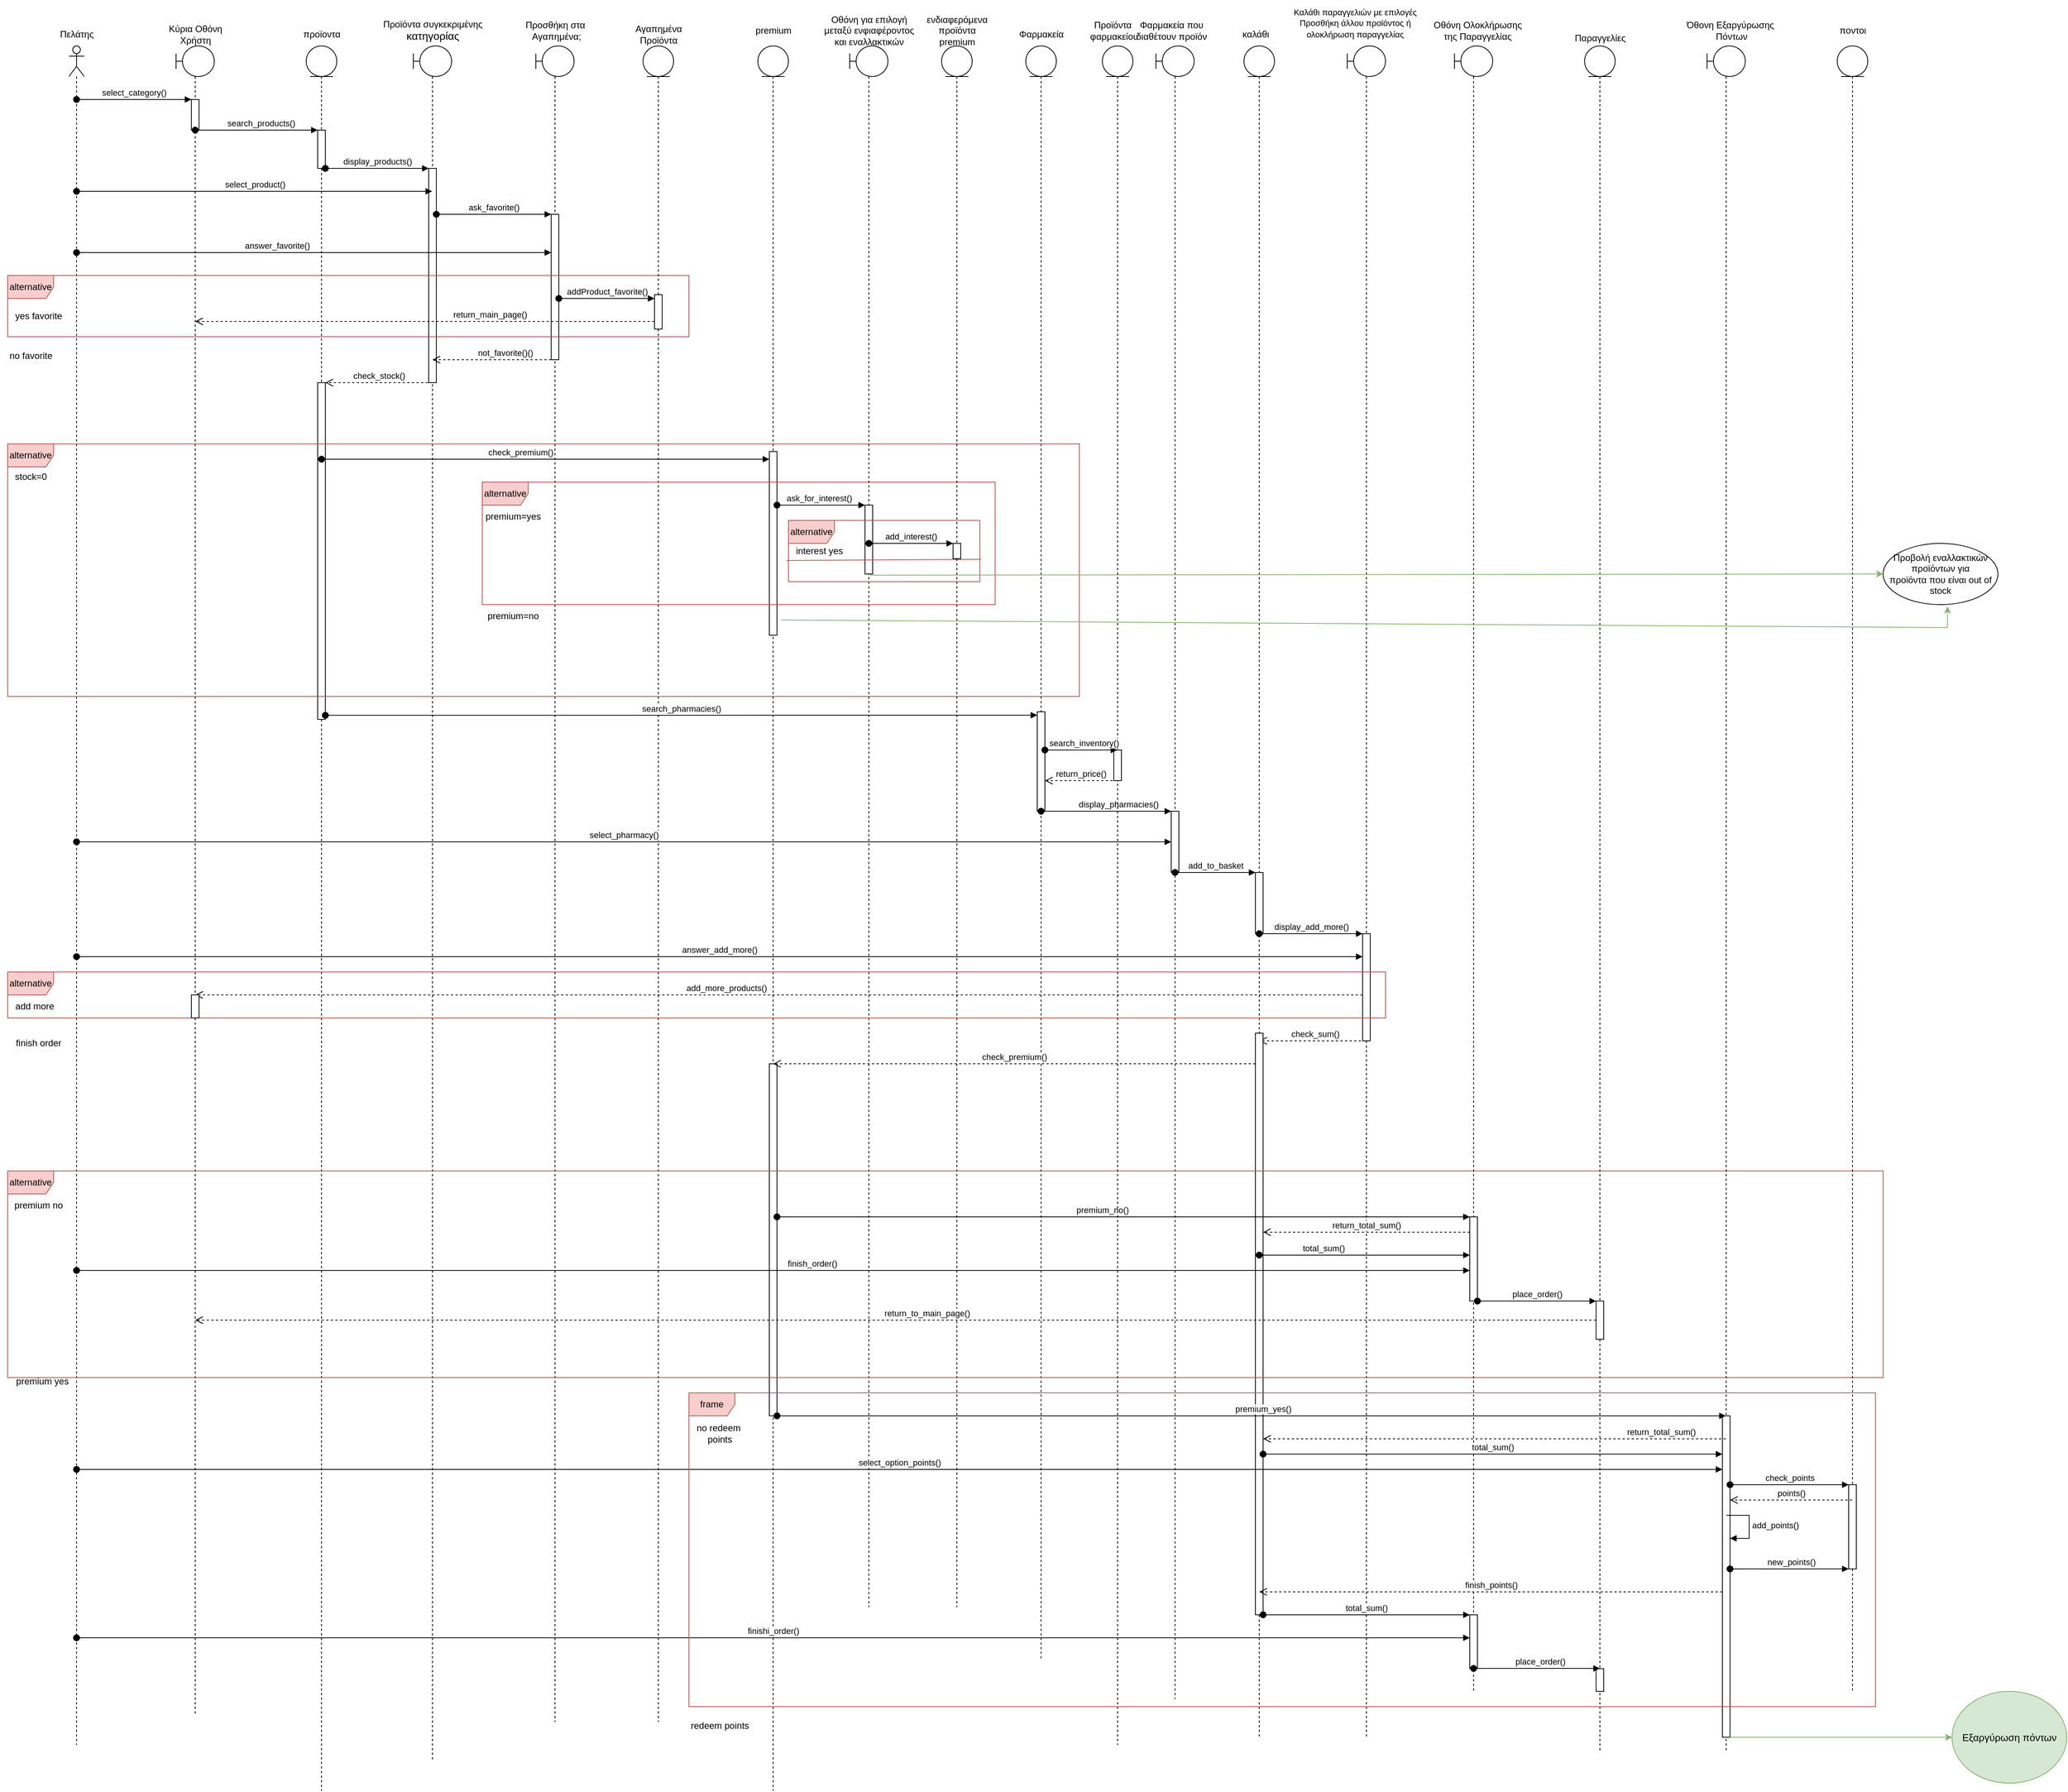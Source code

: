 <mxfile version="21.2.1" type="device">
  <diagram name="Page-1" id="0SUwLg295NydfQJ0HCyk">
    <mxGraphModel dx="2140" dy="621" grid="1" gridSize="10" guides="1" tooltips="1" connect="1" arrows="1" fold="1" page="1" pageScale="1" pageWidth="850" pageHeight="1100" math="0" shadow="0">
      <root>
        <mxCell id="0" />
        <mxCell id="1" parent="0" />
        <mxCell id="wv0iCeW0pls4u1Xk4wzR-1" value="" style="shape=umlLifeline;perimeter=lifelinePerimeter;whiteSpace=wrap;html=1;container=1;dropTarget=0;collapsible=0;recursiveResize=0;outlineConnect=0;portConstraint=eastwest;newEdgeStyle={&quot;edgeStyle&quot;:&quot;elbowEdgeStyle&quot;,&quot;elbow&quot;:&quot;vertical&quot;,&quot;curved&quot;:0,&quot;rounded&quot;:0};participant=umlActor;" parent="1" vertex="1">
          <mxGeometry x="30" y="150" width="20" height="2220" as="geometry" />
        </mxCell>
        <mxCell id="wv0iCeW0pls4u1Xk4wzR-2" value="Πελάτης" style="text;html=1;align=center;verticalAlign=middle;resizable=0;points=[];autosize=1;strokeColor=none;fillColor=none;" parent="1" vertex="1">
          <mxGeometry x="5" y="120" width="70" height="30" as="geometry" />
        </mxCell>
        <mxCell id="wv0iCeW0pls4u1Xk4wzR-3" value="" style="shape=umlLifeline;perimeter=lifelinePerimeter;whiteSpace=wrap;html=1;container=1;dropTarget=0;collapsible=0;recursiveResize=0;outlineConnect=0;portConstraint=eastwest;newEdgeStyle={&quot;edgeStyle&quot;:&quot;elbowEdgeStyle&quot;,&quot;elbow&quot;:&quot;vertical&quot;,&quot;curved&quot;:0,&quot;rounded&quot;:0};participant=umlBoundary;" parent="1" vertex="1">
          <mxGeometry x="170" y="150" width="50" height="2180" as="geometry" />
        </mxCell>
        <mxCell id="wv0iCeW0pls4u1Xk4wzR-5" value="" style="html=1;points=[];perimeter=orthogonalPerimeter;outlineConnect=0;targetShapes=umlLifeline;portConstraint=eastwest;newEdgeStyle={&quot;edgeStyle&quot;:&quot;elbowEdgeStyle&quot;,&quot;elbow&quot;:&quot;vertical&quot;,&quot;curved&quot;:0,&quot;rounded&quot;:0};" parent="wv0iCeW0pls4u1Xk4wzR-3" vertex="1">
          <mxGeometry x="20" y="70" width="10" height="40" as="geometry" />
        </mxCell>
        <mxCell id="wv0iCeW0pls4u1Xk4wzR-4" value="Κύρια Οθόνη &lt;br&gt;Χρήστη" style="text;html=1;align=center;verticalAlign=middle;resizable=0;points=[];autosize=1;strokeColor=none;fillColor=none;" parent="1" vertex="1">
          <mxGeometry x="150" y="115" width="90" height="40" as="geometry" />
        </mxCell>
        <mxCell id="wv0iCeW0pls4u1Xk4wzR-6" value="select_category()" style="html=1;verticalAlign=bottom;startArrow=oval;endArrow=block;startSize=8;edgeStyle=elbowEdgeStyle;elbow=vertical;curved=0;rounded=0;" parent="1" source="wv0iCeW0pls4u1Xk4wzR-1" target="wv0iCeW0pls4u1Xk4wzR-5" edge="1">
          <mxGeometry relative="1" as="geometry">
            <mxPoint x="130" y="220" as="sourcePoint" />
            <Array as="points">
              <mxPoint x="100" y="220" />
            </Array>
          </mxGeometry>
        </mxCell>
        <mxCell id="wv0iCeW0pls4u1Xk4wzR-7" value="" style="shape=umlLifeline;perimeter=lifelinePerimeter;whiteSpace=wrap;html=1;container=1;dropTarget=0;collapsible=0;recursiveResize=0;outlineConnect=0;portConstraint=eastwest;newEdgeStyle={&quot;edgeStyle&quot;:&quot;elbowEdgeStyle&quot;,&quot;elbow&quot;:&quot;vertical&quot;,&quot;curved&quot;:0,&quot;rounded&quot;:0};participant=umlEntity;" parent="1" vertex="1">
          <mxGeometry x="340" y="150" width="40" height="2280" as="geometry" />
        </mxCell>
        <mxCell id="wv0iCeW0pls4u1Xk4wzR-8" value="" style="html=1;points=[];perimeter=orthogonalPerimeter;outlineConnect=0;targetShapes=umlLifeline;portConstraint=eastwest;newEdgeStyle={&quot;edgeStyle&quot;:&quot;elbowEdgeStyle&quot;,&quot;elbow&quot;:&quot;vertical&quot;,&quot;curved&quot;:0,&quot;rounded&quot;:0};" parent="wv0iCeW0pls4u1Xk4wzR-7" vertex="1">
          <mxGeometry x="15" y="110" width="10" height="50" as="geometry" />
        </mxCell>
        <mxCell id="wv0iCeW0pls4u1Xk4wzR-33" value="" style="html=1;points=[];perimeter=orthogonalPerimeter;outlineConnect=0;targetShapes=umlLifeline;portConstraint=eastwest;newEdgeStyle={&quot;edgeStyle&quot;:&quot;elbowEdgeStyle&quot;,&quot;elbow&quot;:&quot;vertical&quot;,&quot;curved&quot;:0,&quot;rounded&quot;:0};" parent="wv0iCeW0pls4u1Xk4wzR-7" vertex="1">
          <mxGeometry x="15" y="440" width="10" height="440" as="geometry" />
        </mxCell>
        <mxCell id="wv0iCeW0pls4u1Xk4wzR-9" value="search_products()" style="html=1;verticalAlign=bottom;startArrow=oval;endArrow=block;startSize=8;edgeStyle=elbowEdgeStyle;elbow=vertical;curved=0;rounded=0;" parent="1" source="wv0iCeW0pls4u1Xk4wzR-3" target="wv0iCeW0pls4u1Xk4wzR-8" edge="1">
          <mxGeometry x="0.065" relative="1" as="geometry">
            <mxPoint x="300" y="260" as="sourcePoint" />
            <Array as="points">
              <mxPoint x="320" y="260" />
            </Array>
            <mxPoint x="1" as="offset" />
          </mxGeometry>
        </mxCell>
        <mxCell id="wv0iCeW0pls4u1Xk4wzR-11" value="προϊοντα" style="text;html=1;align=center;verticalAlign=middle;resizable=0;points=[];autosize=1;strokeColor=none;fillColor=none;" parent="1" vertex="1">
          <mxGeometry x="325" y="120" width="70" height="30" as="geometry" />
        </mxCell>
        <mxCell id="wv0iCeW0pls4u1Xk4wzR-12" value="" style="shape=umlLifeline;perimeter=lifelinePerimeter;whiteSpace=wrap;html=1;container=1;dropTarget=0;collapsible=0;recursiveResize=0;outlineConnect=0;portConstraint=eastwest;newEdgeStyle={&quot;edgeStyle&quot;:&quot;elbowEdgeStyle&quot;,&quot;elbow&quot;:&quot;vertical&quot;,&quot;curved&quot;:0,&quot;rounded&quot;:0};participant=umlBoundary;" parent="1" vertex="1">
          <mxGeometry x="480" y="150" width="50" height="2240" as="geometry" />
        </mxCell>
        <mxCell id="wv0iCeW0pls4u1Xk4wzR-13" value="" style="html=1;points=[];perimeter=orthogonalPerimeter;outlineConnect=0;targetShapes=umlLifeline;portConstraint=eastwest;newEdgeStyle={&quot;edgeStyle&quot;:&quot;elbowEdgeStyle&quot;,&quot;elbow&quot;:&quot;vertical&quot;,&quot;curved&quot;:0,&quot;rounded&quot;:0};" parent="wv0iCeW0pls4u1Xk4wzR-12" vertex="1">
          <mxGeometry x="20" y="160" width="10" height="280" as="geometry" />
        </mxCell>
        <mxCell id="wv0iCeW0pls4u1Xk4wzR-14" value="display_products()" style="html=1;verticalAlign=bottom;startArrow=oval;endArrow=block;startSize=8;edgeStyle=elbowEdgeStyle;elbow=vertical;curved=0;rounded=0;" parent="1" source="wv0iCeW0pls4u1Xk4wzR-8" target="wv0iCeW0pls4u1Xk4wzR-13" edge="1">
          <mxGeometry relative="1" as="geometry">
            <mxPoint x="440" y="310" as="sourcePoint" />
            <Array as="points">
              <mxPoint x="430" y="310" />
            </Array>
          </mxGeometry>
        </mxCell>
        <mxCell id="wv0iCeW0pls4u1Xk4wzR-15" value="Προϊόντα συγκεκριμένης&lt;br style=&quot;border-color: var(--border-color); font-size: 14px;&quot;&gt;&lt;span style=&quot;border-color: var(--border-color); font-size: 14px;&quot;&gt;κατηγορίας&lt;/span&gt;" style="text;html=1;align=center;verticalAlign=middle;resizable=0;points=[];autosize=1;strokeColor=none;fillColor=none;" parent="1" vertex="1">
          <mxGeometry x="430" y="110" width="150" height="40" as="geometry" />
        </mxCell>
        <mxCell id="wv0iCeW0pls4u1Xk4wzR-16" value="select_product()" style="html=1;verticalAlign=bottom;startArrow=oval;startFill=1;endArrow=block;startSize=8;edgeStyle=elbowEdgeStyle;elbow=vertical;curved=0;rounded=0;" parent="1" source="wv0iCeW0pls4u1Xk4wzR-1" target="wv0iCeW0pls4u1Xk4wzR-12" edge="1">
          <mxGeometry width="60" relative="1" as="geometry">
            <mxPoint x="250" y="350" as="sourcePoint" />
            <mxPoint x="310" y="350" as="targetPoint" />
            <Array as="points">
              <mxPoint x="220" y="340" />
            </Array>
          </mxGeometry>
        </mxCell>
        <mxCell id="wv0iCeW0pls4u1Xk4wzR-17" value="" style="shape=umlLifeline;perimeter=lifelinePerimeter;whiteSpace=wrap;html=1;container=1;dropTarget=0;collapsible=0;recursiveResize=0;outlineConnect=0;portConstraint=eastwest;newEdgeStyle={&quot;edgeStyle&quot;:&quot;elbowEdgeStyle&quot;,&quot;elbow&quot;:&quot;vertical&quot;,&quot;curved&quot;:0,&quot;rounded&quot;:0};participant=umlBoundary;" parent="1" vertex="1">
          <mxGeometry x="640" y="150" width="50" height="2190" as="geometry" />
        </mxCell>
        <mxCell id="wv0iCeW0pls4u1Xk4wzR-19" value="" style="html=1;points=[];perimeter=orthogonalPerimeter;outlineConnect=0;targetShapes=umlLifeline;portConstraint=eastwest;newEdgeStyle={&quot;edgeStyle&quot;:&quot;elbowEdgeStyle&quot;,&quot;elbow&quot;:&quot;vertical&quot;,&quot;curved&quot;:0,&quot;rounded&quot;:0};" parent="wv0iCeW0pls4u1Xk4wzR-17" vertex="1">
          <mxGeometry x="20" y="220" width="10" height="190" as="geometry" />
        </mxCell>
        <mxCell id="wv0iCeW0pls4u1Xk4wzR-18" value="Προσθήκη στα&lt;br&gt;&amp;nbsp;Αγαπημένα;" style="text;html=1;align=center;verticalAlign=middle;resizable=0;points=[];autosize=1;strokeColor=none;fillColor=none;" parent="1" vertex="1">
          <mxGeometry x="615" y="110" width="100" height="40" as="geometry" />
        </mxCell>
        <mxCell id="wv0iCeW0pls4u1Xk4wzR-20" value="ask_favorite()" style="html=1;verticalAlign=bottom;startArrow=oval;endArrow=block;startSize=8;edgeStyle=elbowEdgeStyle;elbow=vertical;curved=0;rounded=0;" parent="1" source="wv0iCeW0pls4u1Xk4wzR-13" target="wv0iCeW0pls4u1Xk4wzR-19" edge="1">
          <mxGeometry relative="1" as="geometry">
            <mxPoint x="600" y="360" as="sourcePoint" />
            <Array as="points">
              <mxPoint x="540" y="370" />
              <mxPoint x="630" y="360" />
            </Array>
            <mxPoint as="offset" />
          </mxGeometry>
        </mxCell>
        <mxCell id="wv0iCeW0pls4u1Xk4wzR-21" value="answer_favorite()" style="html=1;verticalAlign=bottom;startArrow=oval;startFill=1;endArrow=block;startSize=8;edgeStyle=elbowEdgeStyle;elbow=vertical;curved=0;rounded=0;" parent="1" source="wv0iCeW0pls4u1Xk4wzR-1" target="wv0iCeW0pls4u1Xk4wzR-19" edge="1">
          <mxGeometry x="-0.16" width="60" relative="1" as="geometry">
            <mxPoint x="380" y="400" as="sourcePoint" />
            <mxPoint x="440" y="400" as="targetPoint" />
            <Array as="points">
              <mxPoint x="450" y="420" />
              <mxPoint x="430" y="400" />
            </Array>
            <mxPoint x="1" as="offset" />
          </mxGeometry>
        </mxCell>
        <mxCell id="wv0iCeW0pls4u1Xk4wzR-22" value="alternative" style="shape=umlFrame;whiteSpace=wrap;html=1;pointerEvents=0;fillColor=#f8cecc;strokeColor=#b85450;" parent="1" vertex="1">
          <mxGeometry x="-50" y="450" width="890" height="80" as="geometry" />
        </mxCell>
        <mxCell id="wv0iCeW0pls4u1Xk4wzR-25" value="yes favorite" style="text;html=1;align=center;verticalAlign=middle;resizable=0;points=[];autosize=1;strokeColor=none;fillColor=none;" parent="1" vertex="1">
          <mxGeometry x="-50" y="488" width="80" height="30" as="geometry" />
        </mxCell>
        <mxCell id="wv0iCeW0pls4u1Xk4wzR-28" value="" style="shape=umlLifeline;perimeter=lifelinePerimeter;whiteSpace=wrap;html=1;container=1;dropTarget=0;collapsible=0;recursiveResize=0;outlineConnect=0;portConstraint=eastwest;newEdgeStyle={&quot;edgeStyle&quot;:&quot;elbowEdgeStyle&quot;,&quot;elbow&quot;:&quot;vertical&quot;,&quot;curved&quot;:0,&quot;rounded&quot;:0};participant=umlEntity;" parent="1" vertex="1">
          <mxGeometry x="780" y="150" width="40" height="2190" as="geometry" />
        </mxCell>
        <mxCell id="wv0iCeW0pls4u1Xk4wzR-29" value="" style="html=1;points=[];perimeter=orthogonalPerimeter;outlineConnect=0;targetShapes=umlLifeline;portConstraint=eastwest;newEdgeStyle={&quot;edgeStyle&quot;:&quot;elbowEdgeStyle&quot;,&quot;elbow&quot;:&quot;vertical&quot;,&quot;curved&quot;:0,&quot;rounded&quot;:0};" parent="wv0iCeW0pls4u1Xk4wzR-28" vertex="1">
          <mxGeometry x="15" y="325" width="10" height="45" as="geometry" />
        </mxCell>
        <mxCell id="wv0iCeW0pls4u1Xk4wzR-30" value="addProduct_favorite()" style="html=1;verticalAlign=bottom;startArrow=oval;endArrow=block;startSize=8;edgeStyle=elbowEdgeStyle;elbow=vertical;curved=0;rounded=0;" parent="1" source="wv0iCeW0pls4u1Xk4wzR-19" target="wv0iCeW0pls4u1Xk4wzR-29" edge="1">
          <mxGeometry relative="1" as="geometry">
            <mxPoint x="723" y="470" as="sourcePoint" />
            <Array as="points">
              <mxPoint x="760" y="480" />
              <mxPoint x="710" y="460" />
            </Array>
          </mxGeometry>
        </mxCell>
        <mxCell id="wv0iCeW0pls4u1Xk4wzR-31" value="Αγαπημένα &lt;br&gt;Προϊόντα" style="text;html=1;align=center;verticalAlign=middle;resizable=0;points=[];autosize=1;strokeColor=none;fillColor=none;" parent="1" vertex="1">
          <mxGeometry x="760" y="115" width="80" height="40" as="geometry" />
        </mxCell>
        <mxCell id="wv0iCeW0pls4u1Xk4wzR-32" value="not_favorite()()" style="html=1;verticalAlign=bottom;endArrow=open;dashed=1;endSize=8;edgeStyle=elbowEdgeStyle;elbow=vertical;curved=0;rounded=0;" parent="1" source="wv0iCeW0pls4u1Xk4wzR-19" target="wv0iCeW0pls4u1Xk4wzR-12" edge="1">
          <mxGeometry x="-0.228" relative="1" as="geometry">
            <mxPoint x="610" y="560" as="sourcePoint" />
            <mxPoint x="510" y="560" as="targetPoint" />
            <Array as="points">
              <mxPoint x="630" y="560" />
              <mxPoint x="540" y="560" />
            </Array>
            <mxPoint as="offset" />
          </mxGeometry>
        </mxCell>
        <mxCell id="wv0iCeW0pls4u1Xk4wzR-34" value="check_stock()" style="html=1;verticalAlign=bottom;endArrow=open;dashed=1;endSize=8;edgeStyle=elbowEdgeStyle;elbow=vertical;curved=0;rounded=0;" parent="1" target="wv0iCeW0pls4u1Xk4wzR-33" edge="1">
          <mxGeometry x="0.007" relative="1" as="geometry">
            <mxPoint x="505" y="590" as="sourcePoint" />
            <mxPoint x="400" y="580" as="targetPoint" />
            <Array as="points">
              <mxPoint x="460" y="590" />
              <mxPoint x="410" y="570" />
            </Array>
            <mxPoint as="offset" />
          </mxGeometry>
        </mxCell>
        <mxCell id="wv0iCeW0pls4u1Xk4wzR-35" value="alternative" style="shape=umlFrame;whiteSpace=wrap;html=1;pointerEvents=0;fillColor=#f8cecc;strokeColor=#b85450;" parent="1" vertex="1">
          <mxGeometry x="-50" y="670" width="1400" height="330" as="geometry" />
        </mxCell>
        <mxCell id="wv0iCeW0pls4u1Xk4wzR-37" value="stock=0" style="text;html=1;align=center;verticalAlign=middle;resizable=0;points=[];autosize=1;strokeColor=none;fillColor=none;" parent="1" vertex="1">
          <mxGeometry x="-55" y="698" width="70" height="30" as="geometry" />
        </mxCell>
        <mxCell id="wv0iCeW0pls4u1Xk4wzR-38" value="" style="shape=umlLifeline;perimeter=lifelinePerimeter;whiteSpace=wrap;html=1;container=1;dropTarget=0;collapsible=0;recursiveResize=0;outlineConnect=0;portConstraint=eastwest;newEdgeStyle={&quot;edgeStyle&quot;:&quot;elbowEdgeStyle&quot;,&quot;elbow&quot;:&quot;vertical&quot;,&quot;curved&quot;:0,&quot;rounded&quot;:0};participant=umlEntity;" parent="1" vertex="1">
          <mxGeometry x="930" y="150" width="40" height="2280" as="geometry" />
        </mxCell>
        <mxCell id="wv0iCeW0pls4u1Xk4wzR-41" value="" style="html=1;points=[];perimeter=orthogonalPerimeter;outlineConnect=0;targetShapes=umlLifeline;portConstraint=eastwest;newEdgeStyle={&quot;edgeStyle&quot;:&quot;elbowEdgeStyle&quot;,&quot;elbow&quot;:&quot;vertical&quot;,&quot;curved&quot;:0,&quot;rounded&quot;:0};" parent="wv0iCeW0pls4u1Xk4wzR-38" vertex="1">
          <mxGeometry x="15" y="530" width="10" height="240" as="geometry" />
        </mxCell>
        <mxCell id="wv0iCeW0pls4u1Xk4wzR-94" value="" style="html=1;points=[];perimeter=orthogonalPerimeter;outlineConnect=0;targetShapes=umlLifeline;portConstraint=eastwest;newEdgeStyle={&quot;edgeStyle&quot;:&quot;elbowEdgeStyle&quot;,&quot;elbow&quot;:&quot;vertical&quot;,&quot;curved&quot;:0,&quot;rounded&quot;:0};" parent="wv0iCeW0pls4u1Xk4wzR-38" vertex="1">
          <mxGeometry x="15" y="1330" width="10" height="460" as="geometry" />
        </mxCell>
        <mxCell id="wv0iCeW0pls4u1Xk4wzR-39" value="premium" style="text;html=1;align=center;verticalAlign=middle;resizable=0;points=[];autosize=1;strokeColor=none;fillColor=none;" parent="1" vertex="1">
          <mxGeometry x="915" y="115" width="70" height="30" as="geometry" />
        </mxCell>
        <mxCell id="wv0iCeW0pls4u1Xk4wzR-42" value="check_premium()" style="html=1;verticalAlign=bottom;startArrow=oval;endArrow=block;startSize=8;edgeStyle=elbowEdgeStyle;elbow=vertical;curved=0;rounded=0;" parent="1" target="wv0iCeW0pls4u1Xk4wzR-41" edge="1">
          <mxGeometry x="-0.111" relative="1" as="geometry">
            <mxPoint x="360" y="690" as="sourcePoint" />
            <mxPoint as="offset" />
          </mxGeometry>
        </mxCell>
        <mxCell id="wv0iCeW0pls4u1Xk4wzR-43" value="alternative" style="shape=umlFrame;whiteSpace=wrap;html=1;pointerEvents=0;fillColor=#f8cecc;strokeColor=#b85450;" parent="1" vertex="1">
          <mxGeometry x="570" y="720" width="670" height="160" as="geometry" />
        </mxCell>
        <mxCell id="wv0iCeW0pls4u1Xk4wzR-45" value="premium=yes" style="text;html=1;align=center;verticalAlign=middle;resizable=0;points=[];autosize=1;strokeColor=none;fillColor=none;" parent="1" vertex="1">
          <mxGeometry x="560" y="750" width="100" height="30" as="geometry" />
        </mxCell>
        <mxCell id="wv0iCeW0pls4u1Xk4wzR-46" value="premium=no" style="text;html=1;align=center;verticalAlign=middle;resizable=0;points=[];autosize=1;strokeColor=none;fillColor=none;" parent="1" vertex="1">
          <mxGeometry x="565" y="880" width="90" height="30" as="geometry" />
        </mxCell>
        <mxCell id="wv0iCeW0pls4u1Xk4wzR-47" value="" style="shape=umlLifeline;perimeter=lifelinePerimeter;whiteSpace=wrap;html=1;container=1;dropTarget=0;collapsible=0;recursiveResize=0;outlineConnect=0;portConstraint=eastwest;newEdgeStyle={&quot;edgeStyle&quot;:&quot;elbowEdgeStyle&quot;,&quot;elbow&quot;:&quot;vertical&quot;,&quot;curved&quot;:0,&quot;rounded&quot;:0};participant=umlBoundary;" parent="1" vertex="1">
          <mxGeometry x="1050" y="150" width="50" height="2040" as="geometry" />
        </mxCell>
        <mxCell id="wv0iCeW0pls4u1Xk4wzR-48" value="" style="html=1;points=[];perimeter=orthogonalPerimeter;outlineConnect=0;targetShapes=umlLifeline;portConstraint=eastwest;newEdgeStyle={&quot;edgeStyle&quot;:&quot;elbowEdgeStyle&quot;,&quot;elbow&quot;:&quot;vertical&quot;,&quot;curved&quot;:0,&quot;rounded&quot;:0};" parent="wv0iCeW0pls4u1Xk4wzR-47" vertex="1">
          <mxGeometry x="20" y="600" width="10" height="90" as="geometry" />
        </mxCell>
        <mxCell id="wv0iCeW0pls4u1Xk4wzR-49" value="ask_for_interest()" style="html=1;verticalAlign=bottom;startArrow=oval;endArrow=block;startSize=8;edgeStyle=elbowEdgeStyle;elbow=vertical;curved=0;rounded=0;" parent="1" source="wv0iCeW0pls4u1Xk4wzR-41" target="wv0iCeW0pls4u1Xk4wzR-48" edge="1">
          <mxGeometry x="-0.043" relative="1" as="geometry">
            <mxPoint x="1010" y="750" as="sourcePoint" />
            <mxPoint as="offset" />
            <Array as="points">
              <mxPoint x="970" y="750" />
            </Array>
          </mxGeometry>
        </mxCell>
        <mxCell id="wv0iCeW0pls4u1Xk4wzR-50" value="Οθόνη για επιλογή &lt;br&gt;μεταξύ ενφιαφέροντος &lt;br&gt;και εναλλακτικών" style="text;html=1;align=center;verticalAlign=middle;resizable=0;points=[];autosize=1;strokeColor=none;fillColor=none;" parent="1" vertex="1">
          <mxGeometry x="1005" y="100" width="140" height="60" as="geometry" />
        </mxCell>
        <mxCell id="wv0iCeW0pls4u1Xk4wzR-51" value="alternative" style="shape=umlFrame;whiteSpace=wrap;html=1;pointerEvents=0;fillColor=#f8cecc;strokeColor=#b85450;" parent="1" vertex="1">
          <mxGeometry x="970" y="770" width="250" height="80" as="geometry" />
        </mxCell>
        <mxCell id="wv0iCeW0pls4u1Xk4wzR-52" value="interest yes" style="text;html=1;align=center;verticalAlign=middle;resizable=0;points=[];autosize=1;strokeColor=none;fillColor=none;" parent="1" vertex="1">
          <mxGeometry x="970" y="795" width="80" height="30" as="geometry" />
        </mxCell>
        <mxCell id="wv0iCeW0pls4u1Xk4wzR-53" value="ενδιαφερόμενα&lt;br&gt;&amp;nbsp;προϊόντα&amp;nbsp;&lt;br&gt;premium" style="text;html=1;align=center;verticalAlign=middle;resizable=0;points=[];autosize=1;strokeColor=none;fillColor=none;" parent="1" vertex="1">
          <mxGeometry x="1140" y="100" width="100" height="60" as="geometry" />
        </mxCell>
        <mxCell id="wv0iCeW0pls4u1Xk4wzR-54" value="" style="endArrow=none;html=1;rounded=0;entryX=1.007;entryY=0.635;entryDx=0;entryDy=0;entryPerimeter=0;exitX=-0.01;exitY=0.655;exitDx=0;exitDy=0;exitPerimeter=0;fillColor=#f8cecc;strokeColor=#b85450;" parent="1" source="wv0iCeW0pls4u1Xk4wzR-51" target="wv0iCeW0pls4u1Xk4wzR-51" edge="1">
          <mxGeometry width="50" height="50" relative="1" as="geometry">
            <mxPoint x="1095" y="830" as="sourcePoint" />
            <mxPoint x="1145" y="780" as="targetPoint" />
          </mxGeometry>
        </mxCell>
        <mxCell id="wv0iCeW0pls4u1Xk4wzR-55" value="" style="shape=umlLifeline;perimeter=lifelinePerimeter;whiteSpace=wrap;html=1;container=1;dropTarget=0;collapsible=0;recursiveResize=0;outlineConnect=0;portConstraint=eastwest;newEdgeStyle={&quot;edgeStyle&quot;:&quot;elbowEdgeStyle&quot;,&quot;elbow&quot;:&quot;vertical&quot;,&quot;curved&quot;:0,&quot;rounded&quot;:0};participant=umlEntity;" parent="1" vertex="1">
          <mxGeometry x="1170" y="150" width="40" height="2040" as="geometry" />
        </mxCell>
        <mxCell id="wv0iCeW0pls4u1Xk4wzR-56" value="" style="html=1;points=[];perimeter=orthogonalPerimeter;outlineConnect=0;targetShapes=umlLifeline;portConstraint=eastwest;newEdgeStyle={&quot;edgeStyle&quot;:&quot;elbowEdgeStyle&quot;,&quot;elbow&quot;:&quot;vertical&quot;,&quot;curved&quot;:0,&quot;rounded&quot;:0};" parent="wv0iCeW0pls4u1Xk4wzR-55" vertex="1">
          <mxGeometry x="15" y="650" width="10" height="20" as="geometry" />
        </mxCell>
        <mxCell id="wv0iCeW0pls4u1Xk4wzR-57" value="add_interest()" style="html=1;verticalAlign=bottom;startArrow=oval;endArrow=block;startSize=8;edgeStyle=elbowEdgeStyle;elbow=vertical;curved=0;rounded=0;" parent="1" source="wv0iCeW0pls4u1Xk4wzR-47" target="wv0iCeW0pls4u1Xk4wzR-56" edge="1">
          <mxGeometry relative="1" as="geometry">
            <mxPoint x="1130" y="780" as="sourcePoint" />
            <Array as="points">
              <mxPoint x="1120" y="800" />
            </Array>
          </mxGeometry>
        </mxCell>
        <mxCell id="wv0iCeW0pls4u1Xk4wzR-59" value="no favorite" style="text;html=1;align=center;verticalAlign=middle;resizable=0;points=[];autosize=1;strokeColor=none;fillColor=none;" parent="1" vertex="1">
          <mxGeometry x="-60" y="540" width="80" height="30" as="geometry" />
        </mxCell>
        <mxCell id="wv0iCeW0pls4u1Xk4wzR-61" value="" style="shape=umlLifeline;perimeter=lifelinePerimeter;whiteSpace=wrap;html=1;container=1;dropTarget=0;collapsible=0;recursiveResize=0;outlineConnect=0;portConstraint=eastwest;newEdgeStyle={&quot;edgeStyle&quot;:&quot;elbowEdgeStyle&quot;,&quot;elbow&quot;:&quot;vertical&quot;,&quot;curved&quot;:0,&quot;rounded&quot;:0};participant=umlEntity;" parent="1" vertex="1">
          <mxGeometry x="1280" y="150" width="40" height="2110" as="geometry" />
        </mxCell>
        <mxCell id="wv0iCeW0pls4u1Xk4wzR-63" value="" style="html=1;points=[];perimeter=orthogonalPerimeter;outlineConnect=0;targetShapes=umlLifeline;portConstraint=eastwest;newEdgeStyle={&quot;edgeStyle&quot;:&quot;elbowEdgeStyle&quot;,&quot;elbow&quot;:&quot;vertical&quot;,&quot;curved&quot;:0,&quot;rounded&quot;:0};" parent="wv0iCeW0pls4u1Xk4wzR-61" vertex="1">
          <mxGeometry x="15" y="870" width="10" height="130" as="geometry" />
        </mxCell>
        <mxCell id="wv0iCeW0pls4u1Xk4wzR-62" value="Φαρμακεία" style="text;html=1;align=center;verticalAlign=middle;resizable=0;points=[];autosize=1;strokeColor=none;fillColor=none;" parent="1" vertex="1">
          <mxGeometry x="1260" y="120" width="80" height="30" as="geometry" />
        </mxCell>
        <mxCell id="wv0iCeW0pls4u1Xk4wzR-64" value="search_pharmacies()" style="html=1;verticalAlign=bottom;startArrow=oval;endArrow=block;startSize=8;edgeStyle=elbowEdgeStyle;elbow=vertical;curved=0;rounded=0;" parent="1" target="wv0iCeW0pls4u1Xk4wzR-63" edge="1">
          <mxGeometry relative="1" as="geometry">
            <mxPoint x="365" y="1024.647" as="sourcePoint" />
          </mxGeometry>
        </mxCell>
        <mxCell id="wv0iCeW0pls4u1Xk4wzR-65" value="" style="shape=umlLifeline;perimeter=lifelinePerimeter;whiteSpace=wrap;html=1;container=1;dropTarget=0;collapsible=0;recursiveResize=0;outlineConnect=0;portConstraint=eastwest;newEdgeStyle={&quot;edgeStyle&quot;:&quot;elbowEdgeStyle&quot;,&quot;elbow&quot;:&quot;vertical&quot;,&quot;curved&quot;:0,&quot;rounded&quot;:0};participant=umlBoundary;" parent="1" vertex="1">
          <mxGeometry x="1450" y="150" width="50" height="2160" as="geometry" />
        </mxCell>
        <mxCell id="wv0iCeW0pls4u1Xk4wzR-67" value="" style="html=1;points=[];perimeter=orthogonalPerimeter;outlineConnect=0;targetShapes=umlLifeline;portConstraint=eastwest;newEdgeStyle={&quot;edgeStyle&quot;:&quot;elbowEdgeStyle&quot;,&quot;elbow&quot;:&quot;vertical&quot;,&quot;curved&quot;:0,&quot;rounded&quot;:0};" parent="wv0iCeW0pls4u1Xk4wzR-65" vertex="1">
          <mxGeometry x="20" y="1000" width="10" height="80" as="geometry" />
        </mxCell>
        <mxCell id="wv0iCeW0pls4u1Xk4wzR-66" value="Φαρμακεία που &lt;br&gt;διαθέτουν&amp;nbsp;προϊόν" style="text;html=1;align=center;verticalAlign=middle;resizable=0;points=[];autosize=1;strokeColor=none;fillColor=none;" parent="1" vertex="1">
          <mxGeometry x="1410" y="110" width="120" height="40" as="geometry" />
        </mxCell>
        <mxCell id="wv0iCeW0pls4u1Xk4wzR-68" value="display_pharmacies()" style="html=1;verticalAlign=bottom;startArrow=oval;endArrow=block;startSize=8;edgeStyle=elbowEdgeStyle;elbow=vertical;curved=0;rounded=0;" parent="1" source="wv0iCeW0pls4u1Xk4wzR-61" target="wv0iCeW0pls4u1Xk4wzR-67" edge="1">
          <mxGeometry x="0.17" relative="1" as="geometry">
            <mxPoint x="1360" y="1150" as="sourcePoint" />
            <Array as="points">
              <mxPoint x="1350" y="1150" />
            </Array>
            <mxPoint x="1" as="offset" />
          </mxGeometry>
        </mxCell>
        <mxCell id="wv0iCeW0pls4u1Xk4wzR-69" value="select_pharmacy()" style="html=1;verticalAlign=bottom;startArrow=oval;startFill=1;endArrow=block;startSize=8;edgeStyle=elbowEdgeStyle;elbow=vertical;curved=0;rounded=0;" parent="1" source="wv0iCeW0pls4u1Xk4wzR-1" target="wv0iCeW0pls4u1Xk4wzR-67" edge="1">
          <mxGeometry width="60" relative="1" as="geometry">
            <mxPoint x="100" y="1190" as="sourcePoint" />
            <mxPoint x="160" y="1190" as="targetPoint" />
          </mxGeometry>
        </mxCell>
        <mxCell id="wv0iCeW0pls4u1Xk4wzR-72" value="" style="shape=umlLifeline;perimeter=lifelinePerimeter;whiteSpace=wrap;html=1;container=1;dropTarget=0;collapsible=0;recursiveResize=0;outlineConnect=0;portConstraint=eastwest;newEdgeStyle={&quot;edgeStyle&quot;:&quot;elbowEdgeStyle&quot;,&quot;elbow&quot;:&quot;vertical&quot;,&quot;curved&quot;:0,&quot;rounded&quot;:0};participant=umlEntity;" parent="1" vertex="1">
          <mxGeometry x="1565" y="150" width="40" height="2210" as="geometry" />
        </mxCell>
        <mxCell id="wv0iCeW0pls4u1Xk4wzR-73" value="" style="html=1;points=[];perimeter=orthogonalPerimeter;outlineConnect=0;targetShapes=umlLifeline;portConstraint=eastwest;newEdgeStyle={&quot;edgeStyle&quot;:&quot;elbowEdgeStyle&quot;,&quot;elbow&quot;:&quot;vertical&quot;,&quot;curved&quot;:0,&quot;rounded&quot;:0};" parent="wv0iCeW0pls4u1Xk4wzR-72" vertex="1">
          <mxGeometry x="15" y="1080" width="10" height="80" as="geometry" />
        </mxCell>
        <mxCell id="wv0iCeW0pls4u1Xk4wzR-74" value="add_to_basket" style="html=1;verticalAlign=bottom;startArrow=oval;endArrow=block;startSize=8;edgeStyle=elbowEdgeStyle;elbow=vertical;curved=0;rounded=0;" parent="1" source="wv0iCeW0pls4u1Xk4wzR-65" target="wv0iCeW0pls4u1Xk4wzR-73" edge="1">
          <mxGeometry relative="1" as="geometry">
            <mxPoint x="1470" y="1170" as="sourcePoint" />
            <Array as="points">
              <mxPoint x="1480" y="1230" />
            </Array>
          </mxGeometry>
        </mxCell>
        <mxCell id="wv0iCeW0pls4u1Xk4wzR-75" value="καλάθι" style="text;html=1;align=center;verticalAlign=middle;resizable=0;points=[];autosize=1;strokeColor=none;fillColor=none;" parent="1" vertex="1">
          <mxGeometry x="1550" y="120" width="60" height="30" as="geometry" />
        </mxCell>
        <mxCell id="wv0iCeW0pls4u1Xk4wzR-76" value="" style="shape=umlLifeline;perimeter=lifelinePerimeter;whiteSpace=wrap;html=1;container=1;dropTarget=0;collapsible=0;recursiveResize=0;outlineConnect=0;portConstraint=eastwest;newEdgeStyle={&quot;edgeStyle&quot;:&quot;elbowEdgeStyle&quot;,&quot;elbow&quot;:&quot;vertical&quot;,&quot;curved&quot;:0,&quot;rounded&quot;:0};participant=umlBoundary;" parent="1" vertex="1">
          <mxGeometry x="1700" y="150" width="50" height="2210" as="geometry" />
        </mxCell>
        <mxCell id="wv0iCeW0pls4u1Xk4wzR-77" value="" style="html=1;points=[];perimeter=orthogonalPerimeter;outlineConnect=0;targetShapes=umlLifeline;portConstraint=eastwest;newEdgeStyle={&quot;edgeStyle&quot;:&quot;elbowEdgeStyle&quot;,&quot;elbow&quot;:&quot;vertical&quot;,&quot;curved&quot;:0,&quot;rounded&quot;:0};" parent="wv0iCeW0pls4u1Xk4wzR-76" vertex="1">
          <mxGeometry x="20" y="1160" width="10" height="140" as="geometry" />
        </mxCell>
        <mxCell id="wv0iCeW0pls4u1Xk4wzR-78" value="display_add_more()" style="html=1;verticalAlign=bottom;startArrow=oval;endArrow=block;startSize=8;edgeStyle=elbowEdgeStyle;elbow=vertical;curved=0;rounded=0;" parent="1" source="wv0iCeW0pls4u1Xk4wzR-72" target="wv0iCeW0pls4u1Xk4wzR-77" edge="1">
          <mxGeometry relative="1" as="geometry">
            <mxPoint x="1620" y="1310" as="sourcePoint" />
            <Array as="points">
              <mxPoint x="1600" y="1310" />
            </Array>
          </mxGeometry>
        </mxCell>
        <mxCell id="wv0iCeW0pls4u1Xk4wzR-79" value="alternative" style="shape=umlFrame;whiteSpace=wrap;html=1;pointerEvents=0;fillColor=#f8cecc;strokeColor=#b85450;" parent="1" vertex="1">
          <mxGeometry x="-50" y="1360" width="1800" height="60" as="geometry" />
        </mxCell>
        <mxCell id="wv0iCeW0pls4u1Xk4wzR-80" value="answer_add_more()" style="html=1;verticalAlign=bottom;startArrow=oval;startFill=1;endArrow=block;startSize=8;edgeStyle=elbowEdgeStyle;elbow=vertical;curved=0;rounded=0;" parent="1" target="wv0iCeW0pls4u1Xk4wzR-77" edge="1">
          <mxGeometry width="60" relative="1" as="geometry">
            <mxPoint x="40" y="1340" as="sourcePoint" />
            <mxPoint x="100" y="1340" as="targetPoint" />
          </mxGeometry>
        </mxCell>
        <mxCell id="wv0iCeW0pls4u1Xk4wzR-81" value="add more" style="text;html=1;align=center;verticalAlign=middle;resizable=0;points=[];autosize=1;strokeColor=none;fillColor=none;" parent="1" vertex="1">
          <mxGeometry x="-50" y="1390" width="70" height="30" as="geometry" />
        </mxCell>
        <mxCell id="wv0iCeW0pls4u1Xk4wzR-83" value="add_more_products()" style="html=1;verticalAlign=bottom;endArrow=open;dashed=1;endSize=8;edgeStyle=elbowEdgeStyle;elbow=vertical;curved=0;rounded=0;" parent="1" source="wv0iCeW0pls4u1Xk4wzR-77" target="wv0iCeW0pls4u1Xk4wzR-3" edge="1">
          <mxGeometry x="0.09" relative="1" as="geometry">
            <mxPoint x="1640" y="1390" as="sourcePoint" />
            <mxPoint x="1560" y="1390" as="targetPoint" />
            <Array as="points">
              <mxPoint x="270" y="1390" />
            </Array>
            <mxPoint as="offset" />
          </mxGeometry>
        </mxCell>
        <mxCell id="wv0iCeW0pls4u1Xk4wzR-84" value="" style="html=1;points=[];perimeter=orthogonalPerimeter;outlineConnect=0;targetShapes=umlLifeline;portConstraint=eastwest;newEdgeStyle={&quot;edgeStyle&quot;:&quot;elbowEdgeStyle&quot;,&quot;elbow&quot;:&quot;vertical&quot;,&quot;curved&quot;:0,&quot;rounded&quot;:0};" parent="1" vertex="1">
          <mxGeometry x="190" y="1390" width="10" height="30" as="geometry" />
        </mxCell>
        <mxCell id="wv0iCeW0pls4u1Xk4wzR-86" value="finish order" style="text;html=1;align=center;verticalAlign=middle;resizable=0;points=[];autosize=1;strokeColor=none;fillColor=none;" parent="1" vertex="1">
          <mxGeometry x="-50" y="1438" width="80" height="30" as="geometry" />
        </mxCell>
        <mxCell id="wv0iCeW0pls4u1Xk4wzR-87" value="&lt;font style=&quot;font-size: 11px;&quot;&gt;Καλάθι παραγγελιών με επιλογές&lt;br style=&quot;border-color: var(--border-color);&quot;&gt;&lt;span style=&quot;border-color: var(--border-color);&quot;&gt;Προσθήκη άλλου προϊόντος ή&lt;/span&gt;&lt;br style=&quot;border-color: var(--border-color);&quot;&gt;&lt;span style=&quot;border-color: var(--border-color);&quot;&gt;ολοκλήρωση παραγγελίας&lt;/span&gt;&lt;/font&gt;" style="text;html=1;align=center;verticalAlign=middle;resizable=0;points=[];autosize=1;strokeColor=none;fillColor=none;" parent="1" vertex="1">
          <mxGeometry x="1620" y="90" width="180" height="60" as="geometry" />
        </mxCell>
        <mxCell id="wv0iCeW0pls4u1Xk4wzR-92" value="check_sum()" style="html=1;verticalAlign=bottom;endArrow=open;dashed=1;endSize=8;edgeStyle=elbowEdgeStyle;elbow=vertical;curved=0;rounded=0;" parent="1" target="wv0iCeW0pls4u1Xk4wzR-72" edge="1">
          <mxGeometry relative="1" as="geometry">
            <mxPoint x="1720" y="1440" as="sourcePoint" />
            <mxPoint x="1590" y="1450" as="targetPoint" />
            <Array as="points">
              <mxPoint x="1600" y="1450" />
            </Array>
          </mxGeometry>
        </mxCell>
        <mxCell id="wv0iCeW0pls4u1Xk4wzR-93" value="" style="html=1;points=[];perimeter=orthogonalPerimeter;outlineConnect=0;targetShapes=umlLifeline;portConstraint=eastwest;newEdgeStyle={&quot;edgeStyle&quot;:&quot;elbowEdgeStyle&quot;,&quot;elbow&quot;:&quot;vertical&quot;,&quot;curved&quot;:0,&quot;rounded&quot;:0};" parent="1" vertex="1">
          <mxGeometry x="1580" y="1440" width="10" height="760" as="geometry" />
        </mxCell>
        <mxCell id="wv0iCeW0pls4u1Xk4wzR-96" value="check_premium()" style="html=1;verticalAlign=bottom;endArrow=open;dashed=1;endSize=8;edgeStyle=elbowEdgeStyle;elbow=vertical;curved=0;rounded=0;" parent="1" source="wv0iCeW0pls4u1Xk4wzR-93" target="wv0iCeW0pls4u1Xk4wzR-38" edge="1">
          <mxGeometry relative="1" as="geometry">
            <mxPoint x="1540" y="1480" as="sourcePoint" />
            <mxPoint x="1460" y="1480" as="targetPoint" />
            <Array as="points">
              <mxPoint x="1010" y="1480" />
            </Array>
          </mxGeometry>
        </mxCell>
        <mxCell id="wv0iCeW0pls4u1Xk4wzR-97" value="alternative" style="shape=umlFrame;whiteSpace=wrap;html=1;pointerEvents=0;fillColor=#f8cecc;strokeColor=#b85450;" parent="1" vertex="1">
          <mxGeometry x="-50" y="1620" width="2450" height="270" as="geometry" />
        </mxCell>
        <mxCell id="wv0iCeW0pls4u1Xk4wzR-98" value="premium no" style="text;html=1;align=center;verticalAlign=middle;resizable=0;points=[];autosize=1;strokeColor=none;fillColor=none;" parent="1" vertex="1">
          <mxGeometry x="-55" y="1650" width="90" height="30" as="geometry" />
        </mxCell>
        <mxCell id="wv0iCeW0pls4u1Xk4wzR-99" value="" style="shape=umlLifeline;perimeter=lifelinePerimeter;whiteSpace=wrap;html=1;container=1;dropTarget=0;collapsible=0;recursiveResize=0;outlineConnect=0;portConstraint=eastwest;newEdgeStyle={&quot;edgeStyle&quot;:&quot;elbowEdgeStyle&quot;,&quot;elbow&quot;:&quot;vertical&quot;,&quot;curved&quot;:0,&quot;rounded&quot;:0};participant=umlBoundary;" parent="1" vertex="1">
          <mxGeometry x="1840" y="150" width="50" height="2150" as="geometry" />
        </mxCell>
        <mxCell id="wv0iCeW0pls4u1Xk4wzR-101" value="" style="html=1;points=[];perimeter=orthogonalPerimeter;outlineConnect=0;targetShapes=umlLifeline;portConstraint=eastwest;newEdgeStyle={&quot;edgeStyle&quot;:&quot;elbowEdgeStyle&quot;,&quot;elbow&quot;:&quot;vertical&quot;,&quot;curved&quot;:0,&quot;rounded&quot;:0};" parent="wv0iCeW0pls4u1Xk4wzR-99" vertex="1">
          <mxGeometry x="20" y="1530" width="10" height="110" as="geometry" />
        </mxCell>
        <mxCell id="wv0iCeW0pls4u1Xk4wzR-129" value="" style="html=1;points=[];perimeter=orthogonalPerimeter;outlineConnect=0;targetShapes=umlLifeline;portConstraint=eastwest;newEdgeStyle={&quot;edgeStyle&quot;:&quot;elbowEdgeStyle&quot;,&quot;elbow&quot;:&quot;vertical&quot;,&quot;curved&quot;:0,&quot;rounded&quot;:0};" parent="wv0iCeW0pls4u1Xk4wzR-99" vertex="1">
          <mxGeometry x="20" y="2050" width="10" height="70" as="geometry" />
        </mxCell>
        <mxCell id="wv0iCeW0pls4u1Xk4wzR-100" value="Οθόνη Ολοκλήρωσης &lt;br&gt;της Παραγγελίας" style="text;html=1;align=center;verticalAlign=middle;resizable=0;points=[];autosize=1;strokeColor=none;fillColor=none;" parent="1" vertex="1">
          <mxGeometry x="1800" y="110" width="140" height="40" as="geometry" />
        </mxCell>
        <mxCell id="wv0iCeW0pls4u1Xk4wzR-102" value="premium_no()" style="html=1;verticalAlign=bottom;startArrow=oval;endArrow=block;startSize=8;edgeStyle=elbowEdgeStyle;elbow=vertical;curved=0;rounded=0;" parent="1" source="wv0iCeW0pls4u1Xk4wzR-94" target="wv0iCeW0pls4u1Xk4wzR-101" edge="1">
          <mxGeometry x="-0.061" relative="1" as="geometry">
            <mxPoint x="1250" y="1730" as="sourcePoint" />
            <Array as="points">
              <mxPoint x="1770" y="1680" />
            </Array>
            <mxPoint as="offset" />
          </mxGeometry>
        </mxCell>
        <mxCell id="wv0iCeW0pls4u1Xk4wzR-103" value="total_sum()" style="html=1;verticalAlign=bottom;startArrow=oval;startFill=1;endArrow=block;startSize=8;edgeStyle=elbowEdgeStyle;elbow=vertical;curved=0;rounded=0;" parent="1" source="wv0iCeW0pls4u1Xk4wzR-72" target="wv0iCeW0pls4u1Xk4wzR-101" edge="1">
          <mxGeometry x="-0.398" width="60" relative="1" as="geometry">
            <mxPoint x="1600" y="1730" as="sourcePoint" />
            <mxPoint x="1660" y="1730" as="targetPoint" />
            <Array as="points">
              <mxPoint x="1820" y="1730" />
            </Array>
            <mxPoint x="1" as="offset" />
          </mxGeometry>
        </mxCell>
        <mxCell id="wv0iCeW0pls4u1Xk4wzR-105" value="finish_order()" style="html=1;verticalAlign=bottom;startArrow=oval;startFill=1;endArrow=block;startSize=8;edgeStyle=elbowEdgeStyle;elbow=vertical;curved=0;rounded=0;" parent="1" source="wv0iCeW0pls4u1Xk4wzR-1" target="wv0iCeW0pls4u1Xk4wzR-101" edge="1">
          <mxGeometry x="0.055" width="60" relative="1" as="geometry">
            <mxPoint x="75" y="1734.5" as="sourcePoint" />
            <mxPoint x="135" y="1734.5" as="targetPoint" />
            <Array as="points">
              <mxPoint x="1330" y="1750" />
              <mxPoint x="630" y="1730" />
            </Array>
            <mxPoint x="1" as="offset" />
          </mxGeometry>
        </mxCell>
        <mxCell id="wv0iCeW0pls4u1Xk4wzR-106" value="" style="shape=umlLifeline;perimeter=lifelinePerimeter;whiteSpace=wrap;html=1;container=1;dropTarget=0;collapsible=0;recursiveResize=0;outlineConnect=0;portConstraint=eastwest;newEdgeStyle={&quot;edgeStyle&quot;:&quot;elbowEdgeStyle&quot;,&quot;elbow&quot;:&quot;vertical&quot;,&quot;curved&quot;:0,&quot;rounded&quot;:0};participant=umlEntity;" parent="1" vertex="1">
          <mxGeometry x="2010" y="150" width="40" height="2230" as="geometry" />
        </mxCell>
        <mxCell id="wv0iCeW0pls4u1Xk4wzR-107" value="" style="html=1;points=[];perimeter=orthogonalPerimeter;outlineConnect=0;targetShapes=umlLifeline;portConstraint=eastwest;newEdgeStyle={&quot;edgeStyle&quot;:&quot;elbowEdgeStyle&quot;,&quot;elbow&quot;:&quot;vertical&quot;,&quot;curved&quot;:0,&quot;rounded&quot;:0};" parent="wv0iCeW0pls4u1Xk4wzR-106" vertex="1">
          <mxGeometry x="15" y="1640" width="10" height="50" as="geometry" />
        </mxCell>
        <mxCell id="wv0iCeW0pls4u1Xk4wzR-132" value="" style="html=1;points=[];perimeter=orthogonalPerimeter;outlineConnect=0;targetShapes=umlLifeline;portConstraint=eastwest;newEdgeStyle={&quot;edgeStyle&quot;:&quot;elbowEdgeStyle&quot;,&quot;elbow&quot;:&quot;vertical&quot;,&quot;curved&quot;:0,&quot;rounded&quot;:0};" parent="wv0iCeW0pls4u1Xk4wzR-106" vertex="1">
          <mxGeometry x="15" y="2120.33" width="10" height="29.67" as="geometry" />
        </mxCell>
        <mxCell id="wv0iCeW0pls4u1Xk4wzR-108" value="place_order()" style="html=1;verticalAlign=bottom;startArrow=oval;endArrow=block;startSize=8;edgeStyle=elbowEdgeStyle;elbow=vertical;curved=0;rounded=0;" parent="1" source="wv0iCeW0pls4u1Xk4wzR-101" target="wv0iCeW0pls4u1Xk4wzR-107" edge="1">
          <mxGeometry x="0.006" relative="1" as="geometry">
            <mxPoint x="1960" y="1780" as="sourcePoint" />
            <Array as="points">
              <mxPoint x="1948" y="1790" />
            </Array>
            <mxPoint as="offset" />
          </mxGeometry>
        </mxCell>
        <mxCell id="wv0iCeW0pls4u1Xk4wzR-109" value="return_to_main_page()" style="html=1;verticalAlign=bottom;endArrow=open;dashed=1;endSize=8;edgeStyle=elbowEdgeStyle;elbow=vertical;curved=0;rounded=0;" parent="1" source="wv0iCeW0pls4u1Xk4wzR-107" target="wv0iCeW0pls4u1Xk4wzR-3" edge="1">
          <mxGeometry x="-0.044" relative="1" as="geometry">
            <mxPoint x="1960" y="1839" as="sourcePoint" />
            <mxPoint x="210" y="1810" as="targetPoint" />
            <mxPoint as="offset" />
          </mxGeometry>
        </mxCell>
        <mxCell id="wv0iCeW0pls4u1Xk4wzR-111" value="Παραγγελίες" style="text;html=1;align=center;verticalAlign=middle;resizable=0;points=[];autosize=1;strokeColor=none;fillColor=none;" parent="1" vertex="1">
          <mxGeometry x="1985" y="125" width="90" height="30" as="geometry" />
        </mxCell>
        <mxCell id="wv0iCeW0pls4u1Xk4wzR-112" value="premium yes" style="text;html=1;align=center;verticalAlign=middle;resizable=0;points=[];autosize=1;strokeColor=none;fillColor=none;" parent="1" vertex="1">
          <mxGeometry x="-50" y="1880" width="90" height="30" as="geometry" />
        </mxCell>
        <mxCell id="wv0iCeW0pls4u1Xk4wzR-113" value="" style="shape=umlLifeline;perimeter=lifelinePerimeter;whiteSpace=wrap;html=1;container=1;dropTarget=0;collapsible=0;recursiveResize=0;outlineConnect=0;portConstraint=eastwest;newEdgeStyle={&quot;edgeStyle&quot;:&quot;elbowEdgeStyle&quot;,&quot;elbow&quot;:&quot;vertical&quot;,&quot;curved&quot;:0,&quot;rounded&quot;:0};participant=umlBoundary;" parent="1" vertex="1">
          <mxGeometry x="2170" y="150" width="50" height="2230" as="geometry" />
        </mxCell>
        <mxCell id="wv0iCeW0pls4u1Xk4wzR-116" value="" style="html=1;points=[];perimeter=orthogonalPerimeter;outlineConnect=0;targetShapes=umlLifeline;portConstraint=eastwest;newEdgeStyle={&quot;edgeStyle&quot;:&quot;elbowEdgeStyle&quot;,&quot;elbow&quot;:&quot;vertical&quot;,&quot;curved&quot;:0,&quot;rounded&quot;:0};" parent="wv0iCeW0pls4u1Xk4wzR-113" vertex="1">
          <mxGeometry x="20" y="1790" width="10" height="420" as="geometry" />
        </mxCell>
        <mxCell id="wv0iCeW0pls4u1Xk4wzR-123" value="add_points()" style="html=1;align=left;spacingLeft=2;endArrow=block;rounded=0;edgeStyle=orthogonalEdgeStyle;curved=0;rounded=0;" parent="wv0iCeW0pls4u1Xk4wzR-113" edge="1">
          <mxGeometry relative="1" as="geometry">
            <mxPoint x="25" y="1920" as="sourcePoint" />
            <Array as="points">
              <mxPoint x="55" y="1950" />
            </Array>
            <mxPoint x="30" y="1950.067" as="targetPoint" />
          </mxGeometry>
        </mxCell>
        <mxCell id="wv0iCeW0pls4u1Xk4wzR-114" value="Όθονη Εξαργύρωσης&lt;br&gt;&amp;nbsp;Πόντων" style="text;html=1;align=center;verticalAlign=middle;resizable=0;points=[];autosize=1;strokeColor=none;fillColor=none;" parent="1" vertex="1">
          <mxGeometry x="2130" y="110" width="140" height="40" as="geometry" />
        </mxCell>
        <mxCell id="wv0iCeW0pls4u1Xk4wzR-115" value="premium_yes()" style="html=1;verticalAlign=bottom;startArrow=oval;startFill=1;endArrow=block;startSize=8;edgeStyle=elbowEdgeStyle;elbow=vertical;curved=0;rounded=0;" parent="1" source="wv0iCeW0pls4u1Xk4wzR-94" target="wv0iCeW0pls4u1Xk4wzR-113" edge="1">
          <mxGeometry x="0.025" width="60" relative="1" as="geometry">
            <mxPoint x="980" y="2080" as="sourcePoint" />
            <mxPoint x="2195" y="2140" as="targetPoint" />
            <Array as="points">
              <mxPoint x="1000" y="1940" />
              <mxPoint x="1050" y="2080" />
              <mxPoint x="2170" y="2140" />
              <mxPoint x="2160" y="2100" />
            </Array>
            <mxPoint as="offset" />
          </mxGeometry>
        </mxCell>
        <mxCell id="wv0iCeW0pls4u1Xk4wzR-117" value="" style="shape=umlLifeline;perimeter=lifelinePerimeter;whiteSpace=wrap;html=1;container=1;dropTarget=0;collapsible=0;recursiveResize=0;outlineConnect=0;portConstraint=eastwest;newEdgeStyle={&quot;edgeStyle&quot;:&quot;elbowEdgeStyle&quot;,&quot;elbow&quot;:&quot;vertical&quot;,&quot;curved&quot;:0,&quot;rounded&quot;:0};participant=umlEntity;" parent="1" vertex="1">
          <mxGeometry x="2340" y="150" width="40" height="2150" as="geometry" />
        </mxCell>
        <mxCell id="wv0iCeW0pls4u1Xk4wzR-119" value="" style="html=1;points=[];perimeter=orthogonalPerimeter;outlineConnect=0;targetShapes=umlLifeline;portConstraint=eastwest;newEdgeStyle={&quot;edgeStyle&quot;:&quot;elbowEdgeStyle&quot;,&quot;elbow&quot;:&quot;vertical&quot;,&quot;curved&quot;:0,&quot;rounded&quot;:0};" parent="wv0iCeW0pls4u1Xk4wzR-117" vertex="1">
          <mxGeometry x="15" y="1880" width="10" height="110" as="geometry" />
        </mxCell>
        <mxCell id="wv0iCeW0pls4u1Xk4wzR-118" value="ποντοι" style="text;html=1;align=center;verticalAlign=middle;resizable=0;points=[];autosize=1;strokeColor=none;fillColor=none;" parent="1" vertex="1">
          <mxGeometry x="2330" y="115" width="60" height="30" as="geometry" />
        </mxCell>
        <mxCell id="wv0iCeW0pls4u1Xk4wzR-120" value="check_points" style="html=1;verticalAlign=bottom;startArrow=oval;endArrow=block;startSize=8;edgeStyle=elbowEdgeStyle;elbow=vertical;curved=0;rounded=0;" parent="1" source="wv0iCeW0pls4u1Xk4wzR-116" target="wv0iCeW0pls4u1Xk4wzR-119" edge="1">
          <mxGeometry relative="1" as="geometry">
            <mxPoint x="2150" y="2130" as="sourcePoint" />
            <Array as="points">
              <mxPoint x="2320" y="2030" />
              <mxPoint x="2240" y="2020" />
              <mxPoint x="2220" y="2000" />
              <mxPoint x="2300" y="2030" />
            </Array>
          </mxGeometry>
        </mxCell>
        <mxCell id="wv0iCeW0pls4u1Xk4wzR-121" value="points()" style="html=1;verticalAlign=bottom;endArrow=open;dashed=1;endSize=8;edgeStyle=elbowEdgeStyle;elbow=vertical;curved=0;rounded=0;" parent="1" source="wv0iCeW0pls4u1Xk4wzR-117" target="wv0iCeW0pls4u1Xk4wzR-116" edge="1">
          <mxGeometry relative="1" as="geometry">
            <mxPoint x="2310" y="2040" as="sourcePoint" />
            <mxPoint x="2230" y="2040" as="targetPoint" />
            <Array as="points">
              <mxPoint x="2250" y="2050" />
            </Array>
          </mxGeometry>
        </mxCell>
        <mxCell id="wv0iCeW0pls4u1Xk4wzR-124" value="new_points()" style="html=1;verticalAlign=bottom;startArrow=oval;startFill=1;endArrow=block;startSize=8;edgeStyle=elbowEdgeStyle;elbow=vertical;curved=0;rounded=0;" parent="1" source="wv0iCeW0pls4u1Xk4wzR-116" target="wv0iCeW0pls4u1Xk4wzR-119" edge="1">
          <mxGeometry x="0.032" width="60" relative="1" as="geometry">
            <mxPoint x="2220" y="2140.33" as="sourcePoint" />
            <mxPoint x="2280" y="2140.33" as="targetPoint" />
            <Array as="points">
              <mxPoint x="2250" y="2140" />
            </Array>
            <mxPoint as="offset" />
          </mxGeometry>
        </mxCell>
        <mxCell id="wv0iCeW0pls4u1Xk4wzR-127" value="finish_points()" style="html=1;verticalAlign=bottom;endArrow=open;dashed=1;endSize=8;edgeStyle=elbowEdgeStyle;elbow=vertical;curved=0;rounded=0;" parent="1" source="wv0iCeW0pls4u1Xk4wzR-116" target="wv0iCeW0pls4u1Xk4wzR-72" edge="1">
          <mxGeometry relative="1" as="geometry">
            <mxPoint x="2000" y="2150.33" as="sourcePoint" />
            <mxPoint x="1920" y="2150.33" as="targetPoint" />
            <Array as="points">
              <mxPoint x="1930" y="2170" />
            </Array>
          </mxGeometry>
        </mxCell>
        <mxCell id="wv0iCeW0pls4u1Xk4wzR-128" value="total_sum()" style="html=1;verticalAlign=bottom;startArrow=oval;startFill=1;endArrow=block;startSize=8;edgeStyle=elbowEdgeStyle;elbow=vertical;curved=0;rounded=0;" parent="1" source="wv0iCeW0pls4u1Xk4wzR-93" target="wv0iCeW0pls4u1Xk4wzR-116" edge="1">
          <mxGeometry width="60" relative="1" as="geometry">
            <mxPoint x="1600" y="2000.33" as="sourcePoint" />
            <mxPoint x="1660" y="2000.33" as="targetPoint" />
            <Array as="points">
              <mxPoint x="2000" y="1990" />
              <mxPoint x="1980" y="1980" />
              <mxPoint x="2020" y="1970" />
              <mxPoint x="2110" y="2030" />
            </Array>
          </mxGeometry>
        </mxCell>
        <mxCell id="wv0iCeW0pls4u1Xk4wzR-130" value="total_sum()" style="html=1;verticalAlign=bottom;startArrow=oval;endArrow=block;startSize=8;edgeStyle=elbowEdgeStyle;elbow=vertical;curved=0;rounded=0;" parent="1" source="wv0iCeW0pls4u1Xk4wzR-93" target="wv0iCeW0pls4u1Xk4wzR-129" edge="1">
          <mxGeometry relative="1" as="geometry">
            <mxPoint x="1800" y="2180" as="sourcePoint" />
            <Array as="points">
              <mxPoint x="1670" y="2200" />
              <mxPoint x="1560" y="2180" />
            </Array>
          </mxGeometry>
        </mxCell>
        <mxCell id="wv0iCeW0pls4u1Xk4wzR-131" value="finishi_order()" style="html=1;verticalAlign=bottom;startArrow=oval;startFill=1;endArrow=block;startSize=8;edgeStyle=elbowEdgeStyle;elbow=vertical;curved=0;rounded=0;" parent="1" source="wv0iCeW0pls4u1Xk4wzR-1" target="wv0iCeW0pls4u1Xk4wzR-129" edge="1">
          <mxGeometry width="60" relative="1" as="geometry">
            <mxPoint x="1760" y="2230" as="sourcePoint" />
            <mxPoint x="1820" y="2230" as="targetPoint" />
            <Array as="points">
              <mxPoint x="970" y="2230" />
            </Array>
          </mxGeometry>
        </mxCell>
        <mxCell id="wv0iCeW0pls4u1Xk4wzR-133" value="place_order()" style="html=1;verticalAlign=bottom;startArrow=oval;endArrow=block;startSize=8;edgeStyle=elbowEdgeStyle;elbow=vertical;curved=0;rounded=0;" parent="1" source="wv0iCeW0pls4u1Xk4wzR-99" target="wv0iCeW0pls4u1Xk4wzR-132" edge="1">
          <mxGeometry x="0.033" relative="1" as="geometry">
            <mxPoint x="1965" y="2270.33" as="sourcePoint" />
            <Array as="points">
              <mxPoint x="1910" y="2270" />
            </Array>
            <mxPoint x="1" as="offset" />
          </mxGeometry>
        </mxCell>
        <mxCell id="Tsvf8lw3aR_uJxAvHTsw-1" value="Προβολή εναλλακτικών προϊόντων για&lt;br style=&quot;border-color: var(--border-color);&quot;&gt;προϊόντα που είναι out of stock" style="ellipse;whiteSpace=wrap;html=1;" parent="1" vertex="1">
          <mxGeometry x="2400" y="800" width="150" height="80" as="geometry" />
        </mxCell>
        <mxCell id="Tsvf8lw3aR_uJxAvHTsw-2" value="" style="endArrow=classic;html=1;rounded=0;entryX=0;entryY=0.5;entryDx=0;entryDy=0;exitX=0.524;exitY=0.339;exitDx=0;exitDy=0;exitPerimeter=0;fillColor=#d5e8d4;strokeColor=#82b366;" parent="1" source="wv0iCeW0pls4u1Xk4wzR-47" target="Tsvf8lw3aR_uJxAvHTsw-1" edge="1">
          <mxGeometry width="50" height="50" relative="1" as="geometry">
            <mxPoint x="1220" y="820" as="sourcePoint" />
            <mxPoint x="1270" y="770" as="targetPoint" />
            <Array as="points" />
          </mxGeometry>
        </mxCell>
        <mxCell id="Tsvf8lw3aR_uJxAvHTsw-3" value="" style="endArrow=classic;html=1;rounded=0;exitX=1.5;exitY=0.917;exitDx=0;exitDy=0;exitPerimeter=0;entryX=0.561;entryY=1.03;entryDx=0;entryDy=0;entryPerimeter=0;fillColor=#d5e8d4;strokeColor=#82b366;" parent="1" source="wv0iCeW0pls4u1Xk4wzR-41" target="Tsvf8lw3aR_uJxAvHTsw-1" edge="1">
          <mxGeometry width="50" height="50" relative="1" as="geometry">
            <mxPoint x="1070" y="820" as="sourcePoint" />
            <mxPoint x="1120" y="770" as="targetPoint" />
            <Array as="points">
              <mxPoint x="2484" y="910" />
            </Array>
          </mxGeometry>
        </mxCell>
        <mxCell id="Tsvf8lw3aR_uJxAvHTsw-4" value="" style="shape=umlLifeline;perimeter=lifelinePerimeter;whiteSpace=wrap;html=1;container=1;dropTarget=0;collapsible=0;recursiveResize=0;outlineConnect=0;portConstraint=eastwest;newEdgeStyle={&quot;edgeStyle&quot;:&quot;elbowEdgeStyle&quot;,&quot;elbow&quot;:&quot;vertical&quot;,&quot;curved&quot;:0,&quot;rounded&quot;:0};participant=umlEntity;" parent="1" vertex="1">
          <mxGeometry x="1380" y="150" width="40" height="2220" as="geometry" />
        </mxCell>
        <mxCell id="Tsvf8lw3aR_uJxAvHTsw-13" value="" style="html=1;points=[];perimeter=orthogonalPerimeter;outlineConnect=0;targetShapes=umlLifeline;portConstraint=eastwest;newEdgeStyle={&quot;edgeStyle&quot;:&quot;elbowEdgeStyle&quot;,&quot;elbow&quot;:&quot;vertical&quot;,&quot;curved&quot;:0,&quot;rounded&quot;:0};" parent="Tsvf8lw3aR_uJxAvHTsw-4" vertex="1">
          <mxGeometry x="15" y="920" width="10" height="40" as="geometry" />
        </mxCell>
        <mxCell id="Tsvf8lw3aR_uJxAvHTsw-12" value="search_inventory()" style="html=1;verticalAlign=bottom;startArrow=oval;startFill=1;endArrow=block;startSize=8;edgeStyle=elbowEdgeStyle;elbow=vertical;curved=0;rounded=0;" parent="1" source="wv0iCeW0pls4u1Xk4wzR-63" target="Tsvf8lw3aR_uJxAvHTsw-4" edge="1">
          <mxGeometry x="0.065" width="60" relative="1" as="geometry">
            <mxPoint x="1320" y="1060" as="sourcePoint" />
            <mxPoint x="1380" y="1060" as="targetPoint" />
            <Array as="points">
              <mxPoint x="1360" y="1070" />
            </Array>
            <mxPoint as="offset" />
          </mxGeometry>
        </mxCell>
        <mxCell id="Tsvf8lw3aR_uJxAvHTsw-14" value="return_price()" style="html=1;verticalAlign=bottom;endArrow=open;dashed=1;endSize=8;edgeStyle=elbowEdgeStyle;elbow=vertical;curved=0;rounded=0;" parent="1" source="Tsvf8lw3aR_uJxAvHTsw-4" target="wv0iCeW0pls4u1Xk4wzR-63" edge="1">
          <mxGeometry relative="1" as="geometry">
            <mxPoint x="1390" y="1110" as="sourcePoint" />
            <mxPoint x="1310" y="1110" as="targetPoint" />
            <Array as="points">
              <mxPoint x="1330" y="1110" />
            </Array>
          </mxGeometry>
        </mxCell>
        <mxCell id="Tsvf8lw3aR_uJxAvHTsw-15" value="Προϊόντα&amp;nbsp;&lt;br&gt;φαρμακείου" style="text;html=1;align=center;verticalAlign=middle;resizable=0;points=[];autosize=1;strokeColor=none;fillColor=none;" parent="1" vertex="1">
          <mxGeometry x="1350" y="110" width="90" height="40" as="geometry" />
        </mxCell>
        <mxCell id="Tsvf8lw3aR_uJxAvHTsw-17" value="return_total_sum()" style="html=1;verticalAlign=bottom;endArrow=open;dashed=1;endSize=8;edgeStyle=elbowEdgeStyle;elbow=vertical;curved=0;rounded=0;" parent="1" source="wv0iCeW0pls4u1Xk4wzR-113" target="wv0iCeW0pls4u1Xk4wzR-93" edge="1">
          <mxGeometry x="-0.718" relative="1" as="geometry">
            <mxPoint x="2020" y="1970" as="sourcePoint" />
            <mxPoint x="1940" y="1970" as="targetPoint" />
            <Array as="points">
              <mxPoint x="2080" y="1970" />
              <mxPoint x="1820" y="1960" />
              <mxPoint x="1590" y="1970" />
            </Array>
            <mxPoint as="offset" />
          </mxGeometry>
        </mxCell>
        <mxCell id="Tsvf8lw3aR_uJxAvHTsw-18" value="return_total_sum()" style="html=1;verticalAlign=bottom;endArrow=open;dashed=1;endSize=8;edgeStyle=elbowEdgeStyle;elbow=vertical;curved=0;rounded=0;entryX=1;entryY=0.342;entryDx=0;entryDy=0;entryPerimeter=0;" parent="1" source="wv0iCeW0pls4u1Xk4wzR-101" target="wv0iCeW0pls4u1Xk4wzR-93" edge="1">
          <mxGeometry relative="1" as="geometry">
            <mxPoint x="1770" y="1710.06" as="sourcePoint" />
            <mxPoint x="1690" y="1710.06" as="targetPoint" />
            <Array as="points">
              <mxPoint x="1620" y="1700" />
            </Array>
          </mxGeometry>
        </mxCell>
        <mxCell id="Tsvf8lw3aR_uJxAvHTsw-19" value="return_main_page()" style="html=1;verticalAlign=bottom;endArrow=open;dashed=1;endSize=8;edgeStyle=elbowEdgeStyle;elbow=vertical;curved=0;rounded=0;" parent="1" source="wv0iCeW0pls4u1Xk4wzR-29" target="wv0iCeW0pls4u1Xk4wzR-3" edge="1">
          <mxGeometry x="-0.284" relative="1" as="geometry">
            <mxPoint x="710" y="500" as="sourcePoint" />
            <mxPoint x="630" y="500" as="targetPoint" />
            <Array as="points">
              <mxPoint x="580" y="510" />
            </Array>
            <mxPoint as="offset" />
          </mxGeometry>
        </mxCell>
        <mxCell id="PGT5VEHHqZoybGRJl4zS-1" value="select_option_points()" style="html=1;verticalAlign=bottom;startArrow=oval;startFill=1;endArrow=block;startSize=8;edgeStyle=elbowEdgeStyle;elbow=vertical;curved=0;rounded=0;" parent="1" source="wv0iCeW0pls4u1Xk4wzR-1" target="wv0iCeW0pls4u1Xk4wzR-116" edge="1">
          <mxGeometry width="60" relative="1" as="geometry">
            <mxPoint x="90" y="2110" as="sourcePoint" />
            <mxPoint x="150" y="2110" as="targetPoint" />
            <Array as="points">
              <mxPoint x="2130" y="2010" />
              <mxPoint x="2160" y="2020" />
            </Array>
          </mxGeometry>
        </mxCell>
        <mxCell id="PGT5VEHHqZoybGRJl4zS-2" value="frame" style="shape=umlFrame;whiteSpace=wrap;html=1;pointerEvents=0;fillColor=#f8cecc;strokeColor=#b85450;" parent="1" vertex="1">
          <mxGeometry x="840" y="1910" width="1550" height="410" as="geometry" />
        </mxCell>
        <mxCell id="PGT5VEHHqZoybGRJl4zS-4" value="Εξαργύρωση πόντων" style="ellipse;whiteSpace=wrap;html=1;fontSize=13;fillColor=#d5e8d4;strokeColor=#82b366;" parent="1" vertex="1">
          <mxGeometry x="2490" y="2300" width="150" height="120" as="geometry" />
        </mxCell>
        <mxCell id="PGT5VEHHqZoybGRJl4zS-5" value="" style="endArrow=classic;html=1;rounded=0;entryX=0;entryY=0.5;entryDx=0;entryDy=0;fillColor=#d5e8d4;strokeColor=#82b366;" parent="1" source="wv0iCeW0pls4u1Xk4wzR-116" target="PGT5VEHHqZoybGRJl4zS-4" edge="1">
          <mxGeometry width="50" height="50" relative="1" as="geometry">
            <mxPoint x="2420" y="2240" as="sourcePoint" />
            <mxPoint x="2470" y="2190" as="targetPoint" />
          </mxGeometry>
        </mxCell>
        <mxCell id="PGT5VEHHqZoybGRJl4zS-6" value="no redeem&amp;nbsp;&lt;br&gt;points" style="text;html=1;align=center;verticalAlign=middle;resizable=0;points=[];autosize=1;strokeColor=none;fillColor=none;" parent="1" vertex="1">
          <mxGeometry x="840" y="1943" width="80" height="40" as="geometry" />
        </mxCell>
        <mxCell id="PGT5VEHHqZoybGRJl4zS-7" value="redeem points" style="text;html=1;align=center;verticalAlign=middle;resizable=0;points=[];autosize=1;strokeColor=none;fillColor=none;" parent="1" vertex="1">
          <mxGeometry x="830" y="2330" width="100" height="30" as="geometry" />
        </mxCell>
      </root>
    </mxGraphModel>
  </diagram>
</mxfile>
